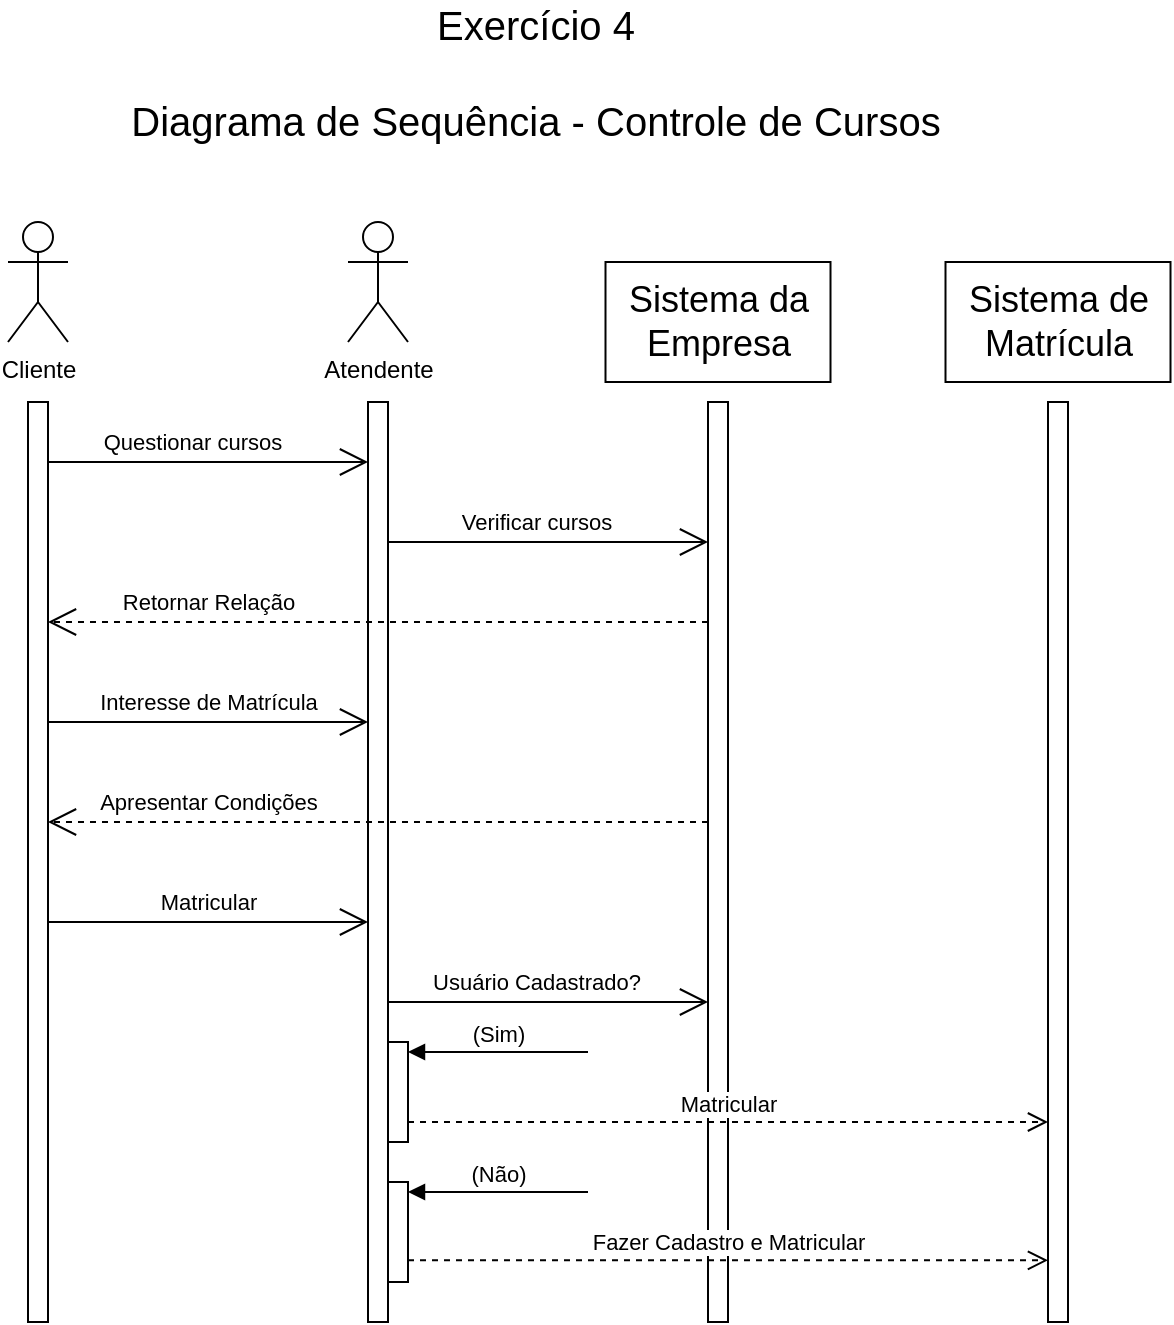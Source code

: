 <mxfile version="28.1.2">
  <diagram name="Página-1" id="sWeNbG2P5UElYmFgl0ms">
    <mxGraphModel dx="727" dy="388" grid="1" gridSize="10" guides="1" tooltips="1" connect="1" arrows="1" fold="1" page="1" pageScale="1" pageWidth="827" pageHeight="1169" math="0" shadow="0">
      <root>
        <mxCell id="0" />
        <mxCell id="1" parent="0" />
        <mxCell id="ER67dwj61aU4Cixi_9wv-1" value="&lt;div&gt;&lt;font style=&quot;font-size: 20px;&quot;&gt;Exercício 4&lt;/font&gt;&lt;/div&gt;&lt;div&gt;&lt;font style=&quot;font-size: 20px;&quot;&gt;&lt;br&gt;&lt;/font&gt;&lt;/div&gt;&lt;div&gt;&lt;div&gt;&lt;font style=&quot;font-size: 20px;&quot;&gt;Diagrama de Sequência - Controle de Cursos&lt;/font&gt;&lt;/div&gt;&lt;/div&gt;" style="text;html=1;align=center;verticalAlign=middle;whiteSpace=wrap;rounded=0;strokeWidth=7;" vertex="1" parent="1">
          <mxGeometry x="194" y="60" width="440" height="30" as="geometry" />
        </mxCell>
        <mxCell id="ER67dwj61aU4Cixi_9wv-5" value="Cliente" style="shape=umlActor;verticalLabelPosition=bottom;verticalAlign=top;html=1;outlineConnect=0;" vertex="1" parent="1">
          <mxGeometry x="150" y="150" width="30" height="60" as="geometry" />
        </mxCell>
        <mxCell id="ER67dwj61aU4Cixi_9wv-6" value="Atendente" style="shape=umlActor;verticalLabelPosition=bottom;verticalAlign=top;html=1;outlineConnect=0;" vertex="1" parent="1">
          <mxGeometry x="320" y="150" width="30" height="60" as="geometry" />
        </mxCell>
        <mxCell id="ER67dwj61aU4Cixi_9wv-7" value="&lt;font style=&quot;font-size: 18px;&quot;&gt;Sistema da Empresa&lt;/font&gt;" style="rounded=0;whiteSpace=wrap;html=1;" vertex="1" parent="1">
          <mxGeometry x="448.75" y="170" width="112.5" height="60" as="geometry" />
        </mxCell>
        <mxCell id="ER67dwj61aU4Cixi_9wv-9" value="" style="html=1;points=[[0,0,0,0,5],[0,1,0,0,-5],[1,0,0,0,5],[1,1,0,0,-5]];perimeter=orthogonalPerimeter;outlineConnect=0;targetShapes=umlLifeline;portConstraint=eastwest;newEdgeStyle={&quot;curved&quot;:0,&quot;rounded&quot;:0};" vertex="1" parent="1">
          <mxGeometry x="160" y="240" width="10" height="460" as="geometry" />
        </mxCell>
        <mxCell id="ER67dwj61aU4Cixi_9wv-10" value="" style="html=1;points=[[0,0,0,0,5],[0,1,0,0,-5],[1,0,0,0,5],[1,1,0,0,-5]];perimeter=orthogonalPerimeter;outlineConnect=0;targetShapes=umlLifeline;portConstraint=eastwest;newEdgeStyle={&quot;curved&quot;:0,&quot;rounded&quot;:0};" vertex="1" parent="1">
          <mxGeometry x="330" y="240" width="10" height="460" as="geometry" />
        </mxCell>
        <mxCell id="ER67dwj61aU4Cixi_9wv-12" value="" style="html=1;points=[[0,0,0,0,5],[0,1,0,0,-5],[1,0,0,0,5],[1,1,0,0,-5]];perimeter=orthogonalPerimeter;outlineConnect=0;targetShapes=umlLifeline;portConstraint=eastwest;newEdgeStyle={&quot;curved&quot;:0,&quot;rounded&quot;:0};" vertex="1" parent="1">
          <mxGeometry x="500" y="240" width="10" height="460" as="geometry" />
        </mxCell>
        <mxCell id="ER67dwj61aU4Cixi_9wv-13" value="" style="endArrow=open;endFill=1;endSize=12;html=1;rounded=0;" edge="1" parent="1">
          <mxGeometry width="160" relative="1" as="geometry">
            <mxPoint x="170" y="270" as="sourcePoint" />
            <mxPoint x="330" y="270" as="targetPoint" />
          </mxGeometry>
        </mxCell>
        <mxCell id="ER67dwj61aU4Cixi_9wv-15" value="Questionar cursos" style="edgeLabel;html=1;align=center;verticalAlign=middle;resizable=0;points=[];" vertex="1" connectable="0" parent="ER67dwj61aU4Cixi_9wv-13">
          <mxGeometry x="-0.1" y="-2" relative="1" as="geometry">
            <mxPoint y="-12" as="offset" />
          </mxGeometry>
        </mxCell>
        <mxCell id="ER67dwj61aU4Cixi_9wv-16" value="" style="endArrow=open;endFill=1;endSize=12;html=1;rounded=0;" edge="1" parent="1">
          <mxGeometry width="160" relative="1" as="geometry">
            <mxPoint x="340" y="310" as="sourcePoint" />
            <mxPoint x="500" y="310" as="targetPoint" />
          </mxGeometry>
        </mxCell>
        <mxCell id="ER67dwj61aU4Cixi_9wv-17" value="Verificar cursos" style="edgeLabel;html=1;align=center;verticalAlign=middle;resizable=0;points=[];" vertex="1" connectable="0" parent="ER67dwj61aU4Cixi_9wv-16">
          <mxGeometry x="-0.1" y="-2" relative="1" as="geometry">
            <mxPoint x="2" y="-12" as="offset" />
          </mxGeometry>
        </mxCell>
        <mxCell id="ER67dwj61aU4Cixi_9wv-18" value="Retornar Relação" style="endArrow=open;endSize=12;dashed=1;html=1;rounded=0;entryX=1;entryY=0.279;entryDx=0;entryDy=0;entryPerimeter=0;" edge="1" parent="1">
          <mxGeometry x="0.515" y="-10" width="160" relative="1" as="geometry">
            <mxPoint x="500" y="350.03" as="sourcePoint" />
            <mxPoint x="170" y="350" as="targetPoint" />
            <Array as="points">
              <mxPoint x="400" y="350.03" />
            </Array>
            <mxPoint as="offset" />
          </mxGeometry>
        </mxCell>
        <mxCell id="ER67dwj61aU4Cixi_9wv-22" value="" style="endArrow=open;endFill=1;endSize=12;html=1;rounded=0;" edge="1" parent="1">
          <mxGeometry width="160" relative="1" as="geometry">
            <mxPoint x="170" y="400" as="sourcePoint" />
            <mxPoint x="330" y="400" as="targetPoint" />
          </mxGeometry>
        </mxCell>
        <mxCell id="ER67dwj61aU4Cixi_9wv-24" value="Interesse de Matrícula" style="edgeLabel;html=1;align=center;verticalAlign=middle;resizable=0;points=[];" vertex="1" connectable="0" parent="ER67dwj61aU4Cixi_9wv-22">
          <mxGeometry x="0.225" y="1" relative="1" as="geometry">
            <mxPoint x="-18" y="-9" as="offset" />
          </mxGeometry>
        </mxCell>
        <mxCell id="ER67dwj61aU4Cixi_9wv-25" value="Apresentar Condições" style="endArrow=open;endSize=12;dashed=1;html=1;rounded=0;entryX=1;entryY=0.279;entryDx=0;entryDy=0;entryPerimeter=0;" edge="1" parent="1">
          <mxGeometry x="0.515" y="-10" width="160" relative="1" as="geometry">
            <mxPoint x="500" y="450.03" as="sourcePoint" />
            <mxPoint x="170" y="450" as="targetPoint" />
            <Array as="points">
              <mxPoint x="400" y="450.03" />
            </Array>
            <mxPoint as="offset" />
          </mxGeometry>
        </mxCell>
        <mxCell id="ER67dwj61aU4Cixi_9wv-26" value="" style="endArrow=open;endFill=1;endSize=12;html=1;rounded=0;" edge="1" parent="1">
          <mxGeometry width="160" relative="1" as="geometry">
            <mxPoint x="170" y="500" as="sourcePoint" />
            <mxPoint x="330" y="500" as="targetPoint" />
          </mxGeometry>
        </mxCell>
        <mxCell id="ER67dwj61aU4Cixi_9wv-27" value="Matricular" style="edgeLabel;html=1;align=center;verticalAlign=middle;resizable=0;points=[];" vertex="1" connectable="0" parent="ER67dwj61aU4Cixi_9wv-26">
          <mxGeometry x="0.163" y="2" relative="1" as="geometry">
            <mxPoint x="-13" y="-8" as="offset" />
          </mxGeometry>
        </mxCell>
        <mxCell id="ER67dwj61aU4Cixi_9wv-30" value="" style="endArrow=open;endFill=1;endSize=12;html=1;rounded=0;" edge="1" parent="1">
          <mxGeometry width="160" relative="1" as="geometry">
            <mxPoint x="340" y="540" as="sourcePoint" />
            <mxPoint x="500" y="540" as="targetPoint" />
          </mxGeometry>
        </mxCell>
        <mxCell id="ER67dwj61aU4Cixi_9wv-31" value="Usuário Cadastrado?" style="edgeLabel;html=1;align=center;verticalAlign=middle;resizable=0;points=[];" vertex="1" connectable="0" parent="ER67dwj61aU4Cixi_9wv-30">
          <mxGeometry x="-0.296" y="3" relative="1" as="geometry">
            <mxPoint x="17" y="-7" as="offset" />
          </mxGeometry>
        </mxCell>
        <mxCell id="ER67dwj61aU4Cixi_9wv-34" value="" style="html=1;points=[[0,0,0,0,5],[0,1,0,0,-5],[1,0,0,0,5],[1,1,0,0,-5]];perimeter=orthogonalPerimeter;outlineConnect=0;targetShapes=umlLifeline;portConstraint=eastwest;newEdgeStyle={&quot;curved&quot;:0,&quot;rounded&quot;:0};" vertex="1" parent="1">
          <mxGeometry x="670" y="240" width="10" height="460" as="geometry" />
        </mxCell>
        <mxCell id="ER67dwj61aU4Cixi_9wv-35" value="&lt;font style=&quot;font-size: 18px;&quot;&gt;Sistema de Matrícula&lt;/font&gt;" style="rounded=0;whiteSpace=wrap;html=1;" vertex="1" parent="1">
          <mxGeometry x="618.75" y="170" width="112.5" height="60" as="geometry" />
        </mxCell>
        <mxCell id="ER67dwj61aU4Cixi_9wv-40" value="" style="html=1;points=[[0,0,0,0,5],[0,1,0,0,-5],[1,0,0,0,5],[1,1,0,0,-5]];perimeter=orthogonalPerimeter;outlineConnect=0;targetShapes=umlLifeline;portConstraint=eastwest;newEdgeStyle={&quot;curved&quot;:0,&quot;rounded&quot;:0};" vertex="1" parent="1">
          <mxGeometry x="340" y="560" width="10" height="50" as="geometry" />
        </mxCell>
        <mxCell id="ER67dwj61aU4Cixi_9wv-41" value="(Sim)" style="html=1;verticalAlign=bottom;endArrow=block;curved=0;rounded=0;entryX=1;entryY=0;entryDx=0;entryDy=5;" edge="1" target="ER67dwj61aU4Cixi_9wv-40" parent="1">
          <mxGeometry relative="1" as="geometry">
            <mxPoint x="440" y="565" as="sourcePoint" />
            <Array as="points">
              <mxPoint x="390" y="565" />
            </Array>
          </mxGeometry>
        </mxCell>
        <mxCell id="ER67dwj61aU4Cixi_9wv-42" value="Matricular" style="html=1;verticalAlign=bottom;endArrow=open;dashed=1;endSize=8;curved=0;rounded=0;exitX=1;exitY=1;exitDx=0;exitDy=-5;" edge="1" parent="1" target="ER67dwj61aU4Cixi_9wv-34">
          <mxGeometry relative="1" as="geometry">
            <mxPoint x="440" y="600" as="targetPoint" />
            <mxPoint x="350" y="600" as="sourcePoint" />
          </mxGeometry>
        </mxCell>
        <mxCell id="ER67dwj61aU4Cixi_9wv-47" value="" style="html=1;points=[[0,0,0,0,5],[0,1,0,0,-5],[1,0,0,0,5],[1,1,0,0,-5]];perimeter=orthogonalPerimeter;outlineConnect=0;targetShapes=umlLifeline;portConstraint=eastwest;newEdgeStyle={&quot;curved&quot;:0,&quot;rounded&quot;:0};" vertex="1" parent="1">
          <mxGeometry x="340" y="630" width="10" height="50" as="geometry" />
        </mxCell>
        <mxCell id="ER67dwj61aU4Cixi_9wv-48" value="(Não)" style="html=1;verticalAlign=bottom;endArrow=block;curved=0;rounded=0;entryX=1;entryY=0;entryDx=0;entryDy=5;" edge="1" parent="1" target="ER67dwj61aU4Cixi_9wv-47">
          <mxGeometry relative="1" as="geometry">
            <mxPoint x="440" y="635" as="sourcePoint" />
            <Array as="points">
              <mxPoint x="390" y="635" />
            </Array>
          </mxGeometry>
        </mxCell>
        <mxCell id="ER67dwj61aU4Cixi_9wv-49" value="Fazer Cadastro e Matricular" style="html=1;verticalAlign=bottom;endArrow=open;dashed=1;endSize=8;curved=0;rounded=0;exitX=1;exitY=1;exitDx=0;exitDy=-5;" edge="1" parent="1" target="ER67dwj61aU4Cixi_9wv-34">
          <mxGeometry relative="1" as="geometry">
            <mxPoint x="440" y="670" as="targetPoint" />
            <mxPoint x="350" y="669.17" as="sourcePoint" />
          </mxGeometry>
        </mxCell>
      </root>
    </mxGraphModel>
  </diagram>
</mxfile>
